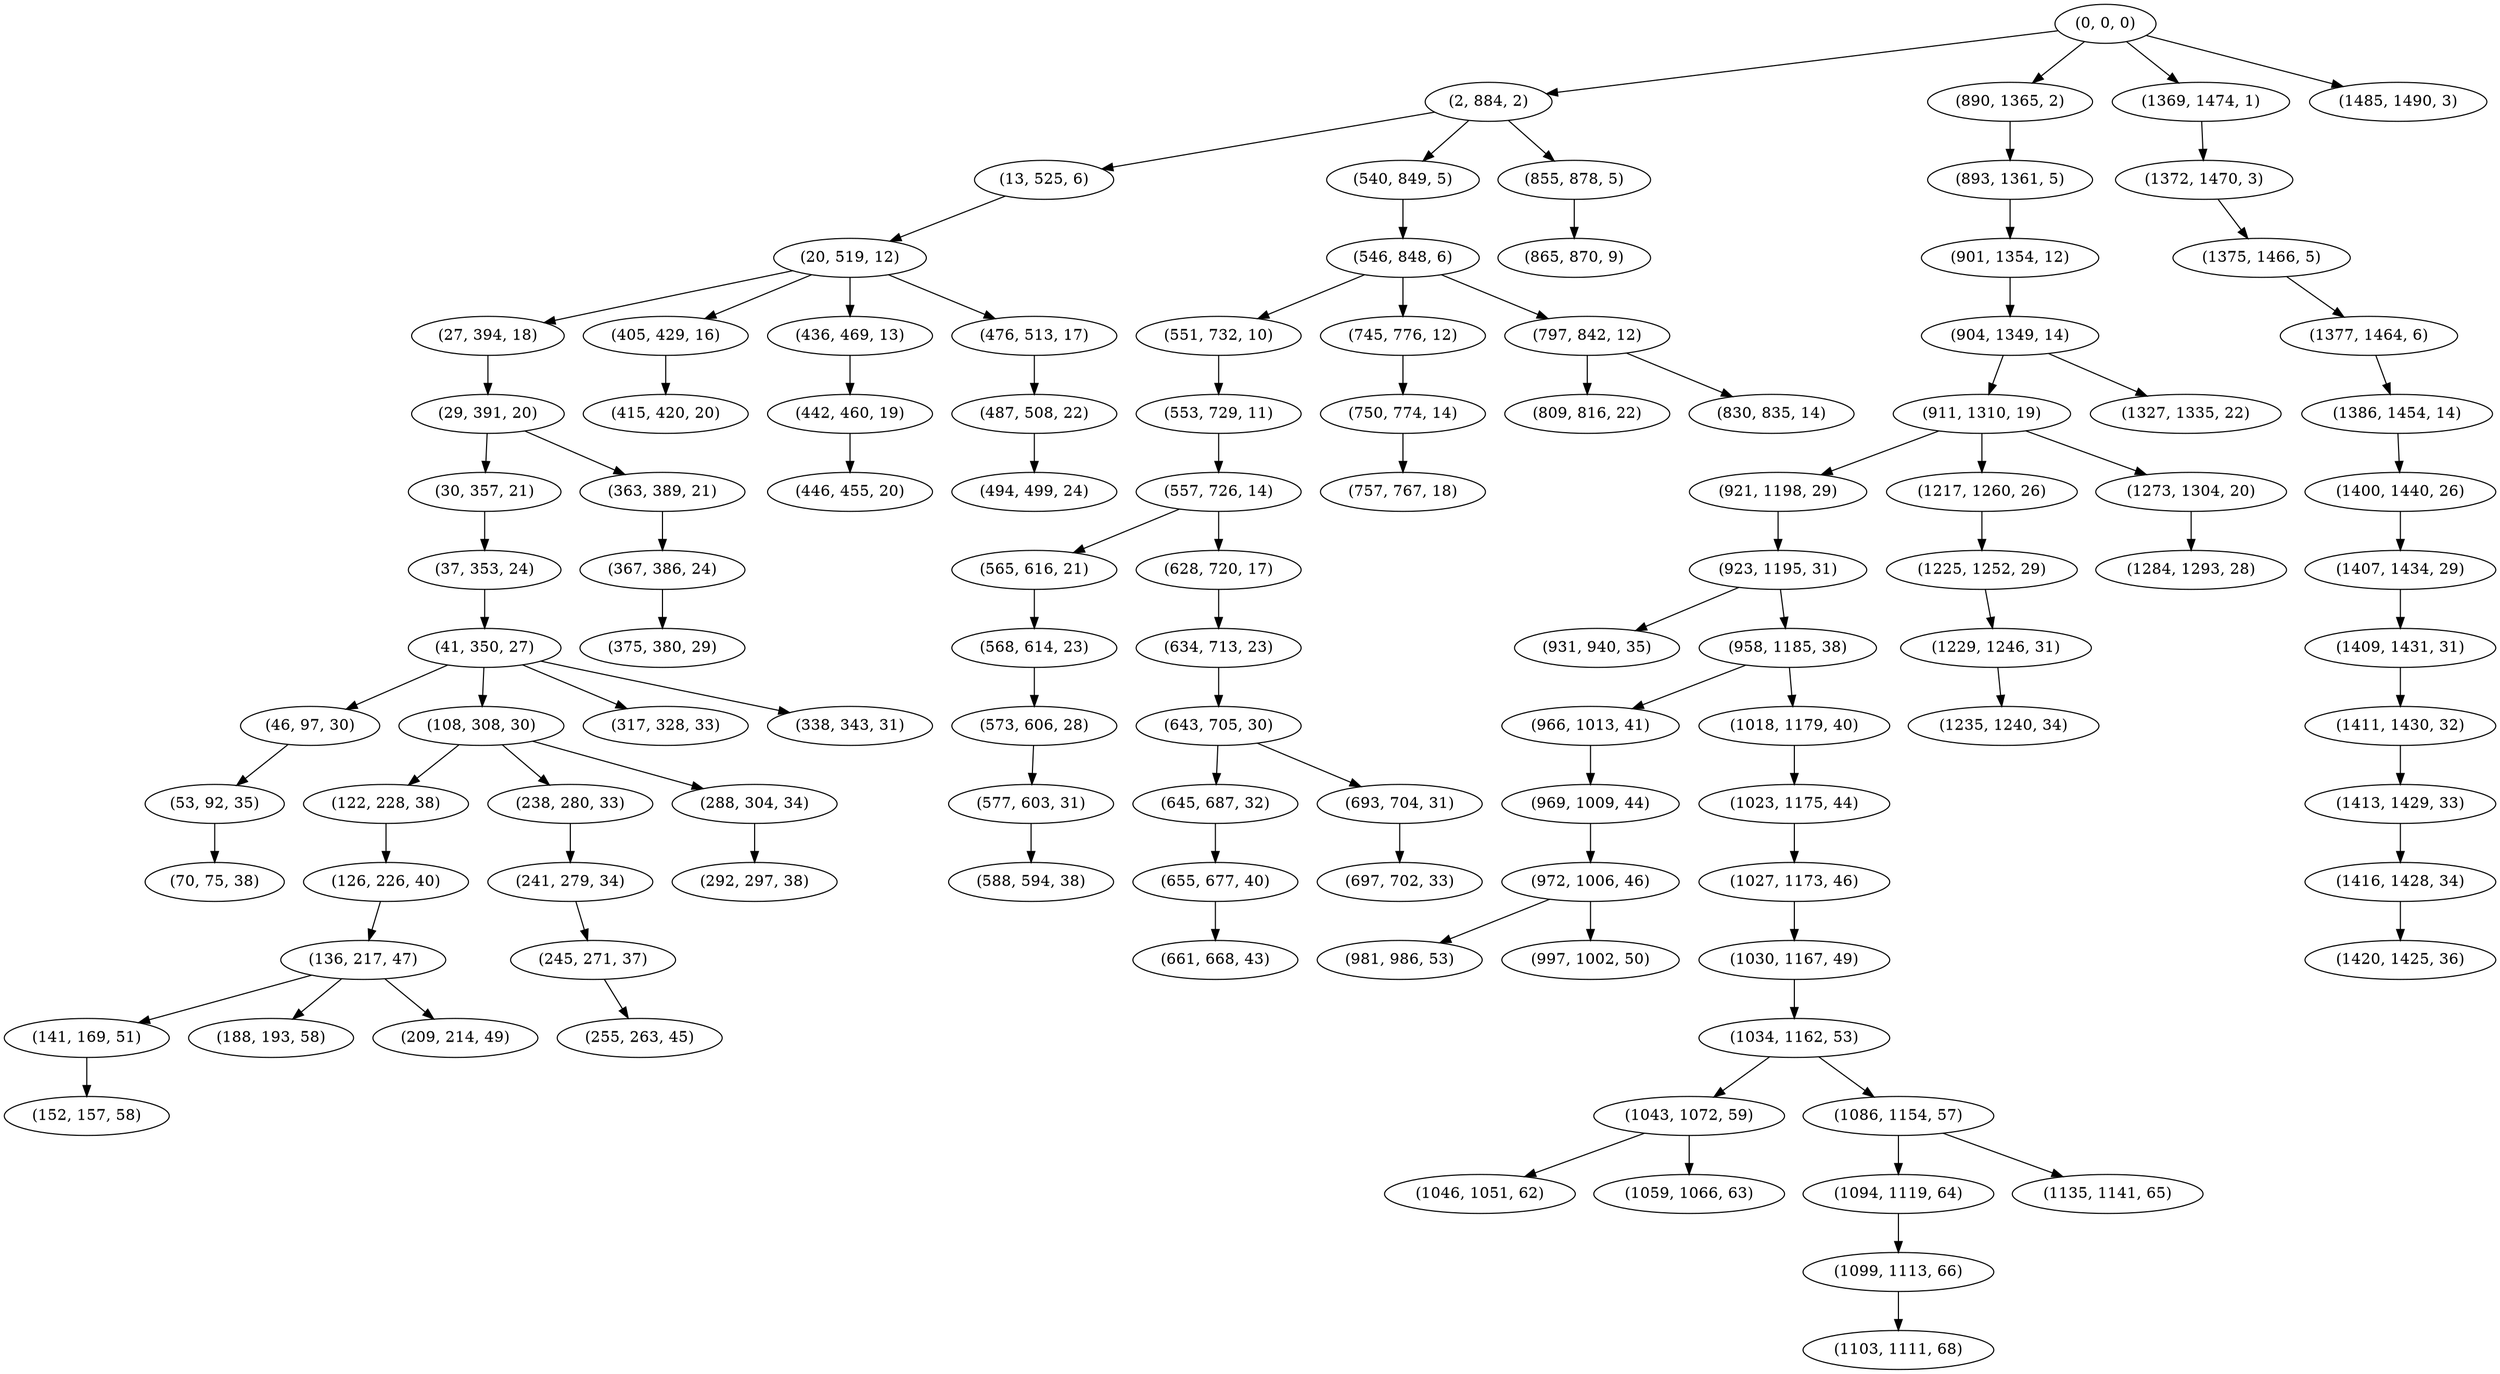 digraph tree {
    "(0, 0, 0)";
    "(2, 884, 2)";
    "(13, 525, 6)";
    "(20, 519, 12)";
    "(27, 394, 18)";
    "(29, 391, 20)";
    "(30, 357, 21)";
    "(37, 353, 24)";
    "(41, 350, 27)";
    "(46, 97, 30)";
    "(53, 92, 35)";
    "(70, 75, 38)";
    "(108, 308, 30)";
    "(122, 228, 38)";
    "(126, 226, 40)";
    "(136, 217, 47)";
    "(141, 169, 51)";
    "(152, 157, 58)";
    "(188, 193, 58)";
    "(209, 214, 49)";
    "(238, 280, 33)";
    "(241, 279, 34)";
    "(245, 271, 37)";
    "(255, 263, 45)";
    "(288, 304, 34)";
    "(292, 297, 38)";
    "(317, 328, 33)";
    "(338, 343, 31)";
    "(363, 389, 21)";
    "(367, 386, 24)";
    "(375, 380, 29)";
    "(405, 429, 16)";
    "(415, 420, 20)";
    "(436, 469, 13)";
    "(442, 460, 19)";
    "(446, 455, 20)";
    "(476, 513, 17)";
    "(487, 508, 22)";
    "(494, 499, 24)";
    "(540, 849, 5)";
    "(546, 848, 6)";
    "(551, 732, 10)";
    "(553, 729, 11)";
    "(557, 726, 14)";
    "(565, 616, 21)";
    "(568, 614, 23)";
    "(573, 606, 28)";
    "(577, 603, 31)";
    "(588, 594, 38)";
    "(628, 720, 17)";
    "(634, 713, 23)";
    "(643, 705, 30)";
    "(645, 687, 32)";
    "(655, 677, 40)";
    "(661, 668, 43)";
    "(693, 704, 31)";
    "(697, 702, 33)";
    "(745, 776, 12)";
    "(750, 774, 14)";
    "(757, 767, 18)";
    "(797, 842, 12)";
    "(809, 816, 22)";
    "(830, 835, 14)";
    "(855, 878, 5)";
    "(865, 870, 9)";
    "(890, 1365, 2)";
    "(893, 1361, 5)";
    "(901, 1354, 12)";
    "(904, 1349, 14)";
    "(911, 1310, 19)";
    "(921, 1198, 29)";
    "(923, 1195, 31)";
    "(931, 940, 35)";
    "(958, 1185, 38)";
    "(966, 1013, 41)";
    "(969, 1009, 44)";
    "(972, 1006, 46)";
    "(981, 986, 53)";
    "(997, 1002, 50)";
    "(1018, 1179, 40)";
    "(1023, 1175, 44)";
    "(1027, 1173, 46)";
    "(1030, 1167, 49)";
    "(1034, 1162, 53)";
    "(1043, 1072, 59)";
    "(1046, 1051, 62)";
    "(1059, 1066, 63)";
    "(1086, 1154, 57)";
    "(1094, 1119, 64)";
    "(1099, 1113, 66)";
    "(1103, 1111, 68)";
    "(1135, 1141, 65)";
    "(1217, 1260, 26)";
    "(1225, 1252, 29)";
    "(1229, 1246, 31)";
    "(1235, 1240, 34)";
    "(1273, 1304, 20)";
    "(1284, 1293, 28)";
    "(1327, 1335, 22)";
    "(1369, 1474, 1)";
    "(1372, 1470, 3)";
    "(1375, 1466, 5)";
    "(1377, 1464, 6)";
    "(1386, 1454, 14)";
    "(1400, 1440, 26)";
    "(1407, 1434, 29)";
    "(1409, 1431, 31)";
    "(1411, 1430, 32)";
    "(1413, 1429, 33)";
    "(1416, 1428, 34)";
    "(1420, 1425, 36)";
    "(1485, 1490, 3)";
    "(0, 0, 0)" -> "(2, 884, 2)";
    "(0, 0, 0)" -> "(890, 1365, 2)";
    "(0, 0, 0)" -> "(1369, 1474, 1)";
    "(0, 0, 0)" -> "(1485, 1490, 3)";
    "(2, 884, 2)" -> "(13, 525, 6)";
    "(2, 884, 2)" -> "(540, 849, 5)";
    "(2, 884, 2)" -> "(855, 878, 5)";
    "(13, 525, 6)" -> "(20, 519, 12)";
    "(20, 519, 12)" -> "(27, 394, 18)";
    "(20, 519, 12)" -> "(405, 429, 16)";
    "(20, 519, 12)" -> "(436, 469, 13)";
    "(20, 519, 12)" -> "(476, 513, 17)";
    "(27, 394, 18)" -> "(29, 391, 20)";
    "(29, 391, 20)" -> "(30, 357, 21)";
    "(29, 391, 20)" -> "(363, 389, 21)";
    "(30, 357, 21)" -> "(37, 353, 24)";
    "(37, 353, 24)" -> "(41, 350, 27)";
    "(41, 350, 27)" -> "(46, 97, 30)";
    "(41, 350, 27)" -> "(108, 308, 30)";
    "(41, 350, 27)" -> "(317, 328, 33)";
    "(41, 350, 27)" -> "(338, 343, 31)";
    "(46, 97, 30)" -> "(53, 92, 35)";
    "(53, 92, 35)" -> "(70, 75, 38)";
    "(108, 308, 30)" -> "(122, 228, 38)";
    "(108, 308, 30)" -> "(238, 280, 33)";
    "(108, 308, 30)" -> "(288, 304, 34)";
    "(122, 228, 38)" -> "(126, 226, 40)";
    "(126, 226, 40)" -> "(136, 217, 47)";
    "(136, 217, 47)" -> "(141, 169, 51)";
    "(136, 217, 47)" -> "(188, 193, 58)";
    "(136, 217, 47)" -> "(209, 214, 49)";
    "(141, 169, 51)" -> "(152, 157, 58)";
    "(238, 280, 33)" -> "(241, 279, 34)";
    "(241, 279, 34)" -> "(245, 271, 37)";
    "(245, 271, 37)" -> "(255, 263, 45)";
    "(288, 304, 34)" -> "(292, 297, 38)";
    "(363, 389, 21)" -> "(367, 386, 24)";
    "(367, 386, 24)" -> "(375, 380, 29)";
    "(405, 429, 16)" -> "(415, 420, 20)";
    "(436, 469, 13)" -> "(442, 460, 19)";
    "(442, 460, 19)" -> "(446, 455, 20)";
    "(476, 513, 17)" -> "(487, 508, 22)";
    "(487, 508, 22)" -> "(494, 499, 24)";
    "(540, 849, 5)" -> "(546, 848, 6)";
    "(546, 848, 6)" -> "(551, 732, 10)";
    "(546, 848, 6)" -> "(745, 776, 12)";
    "(546, 848, 6)" -> "(797, 842, 12)";
    "(551, 732, 10)" -> "(553, 729, 11)";
    "(553, 729, 11)" -> "(557, 726, 14)";
    "(557, 726, 14)" -> "(565, 616, 21)";
    "(557, 726, 14)" -> "(628, 720, 17)";
    "(565, 616, 21)" -> "(568, 614, 23)";
    "(568, 614, 23)" -> "(573, 606, 28)";
    "(573, 606, 28)" -> "(577, 603, 31)";
    "(577, 603, 31)" -> "(588, 594, 38)";
    "(628, 720, 17)" -> "(634, 713, 23)";
    "(634, 713, 23)" -> "(643, 705, 30)";
    "(643, 705, 30)" -> "(645, 687, 32)";
    "(643, 705, 30)" -> "(693, 704, 31)";
    "(645, 687, 32)" -> "(655, 677, 40)";
    "(655, 677, 40)" -> "(661, 668, 43)";
    "(693, 704, 31)" -> "(697, 702, 33)";
    "(745, 776, 12)" -> "(750, 774, 14)";
    "(750, 774, 14)" -> "(757, 767, 18)";
    "(797, 842, 12)" -> "(809, 816, 22)";
    "(797, 842, 12)" -> "(830, 835, 14)";
    "(855, 878, 5)" -> "(865, 870, 9)";
    "(890, 1365, 2)" -> "(893, 1361, 5)";
    "(893, 1361, 5)" -> "(901, 1354, 12)";
    "(901, 1354, 12)" -> "(904, 1349, 14)";
    "(904, 1349, 14)" -> "(911, 1310, 19)";
    "(904, 1349, 14)" -> "(1327, 1335, 22)";
    "(911, 1310, 19)" -> "(921, 1198, 29)";
    "(911, 1310, 19)" -> "(1217, 1260, 26)";
    "(911, 1310, 19)" -> "(1273, 1304, 20)";
    "(921, 1198, 29)" -> "(923, 1195, 31)";
    "(923, 1195, 31)" -> "(931, 940, 35)";
    "(923, 1195, 31)" -> "(958, 1185, 38)";
    "(958, 1185, 38)" -> "(966, 1013, 41)";
    "(958, 1185, 38)" -> "(1018, 1179, 40)";
    "(966, 1013, 41)" -> "(969, 1009, 44)";
    "(969, 1009, 44)" -> "(972, 1006, 46)";
    "(972, 1006, 46)" -> "(981, 986, 53)";
    "(972, 1006, 46)" -> "(997, 1002, 50)";
    "(1018, 1179, 40)" -> "(1023, 1175, 44)";
    "(1023, 1175, 44)" -> "(1027, 1173, 46)";
    "(1027, 1173, 46)" -> "(1030, 1167, 49)";
    "(1030, 1167, 49)" -> "(1034, 1162, 53)";
    "(1034, 1162, 53)" -> "(1043, 1072, 59)";
    "(1034, 1162, 53)" -> "(1086, 1154, 57)";
    "(1043, 1072, 59)" -> "(1046, 1051, 62)";
    "(1043, 1072, 59)" -> "(1059, 1066, 63)";
    "(1086, 1154, 57)" -> "(1094, 1119, 64)";
    "(1086, 1154, 57)" -> "(1135, 1141, 65)";
    "(1094, 1119, 64)" -> "(1099, 1113, 66)";
    "(1099, 1113, 66)" -> "(1103, 1111, 68)";
    "(1217, 1260, 26)" -> "(1225, 1252, 29)";
    "(1225, 1252, 29)" -> "(1229, 1246, 31)";
    "(1229, 1246, 31)" -> "(1235, 1240, 34)";
    "(1273, 1304, 20)" -> "(1284, 1293, 28)";
    "(1369, 1474, 1)" -> "(1372, 1470, 3)";
    "(1372, 1470, 3)" -> "(1375, 1466, 5)";
    "(1375, 1466, 5)" -> "(1377, 1464, 6)";
    "(1377, 1464, 6)" -> "(1386, 1454, 14)";
    "(1386, 1454, 14)" -> "(1400, 1440, 26)";
    "(1400, 1440, 26)" -> "(1407, 1434, 29)";
    "(1407, 1434, 29)" -> "(1409, 1431, 31)";
    "(1409, 1431, 31)" -> "(1411, 1430, 32)";
    "(1411, 1430, 32)" -> "(1413, 1429, 33)";
    "(1413, 1429, 33)" -> "(1416, 1428, 34)";
    "(1416, 1428, 34)" -> "(1420, 1425, 36)";
}
